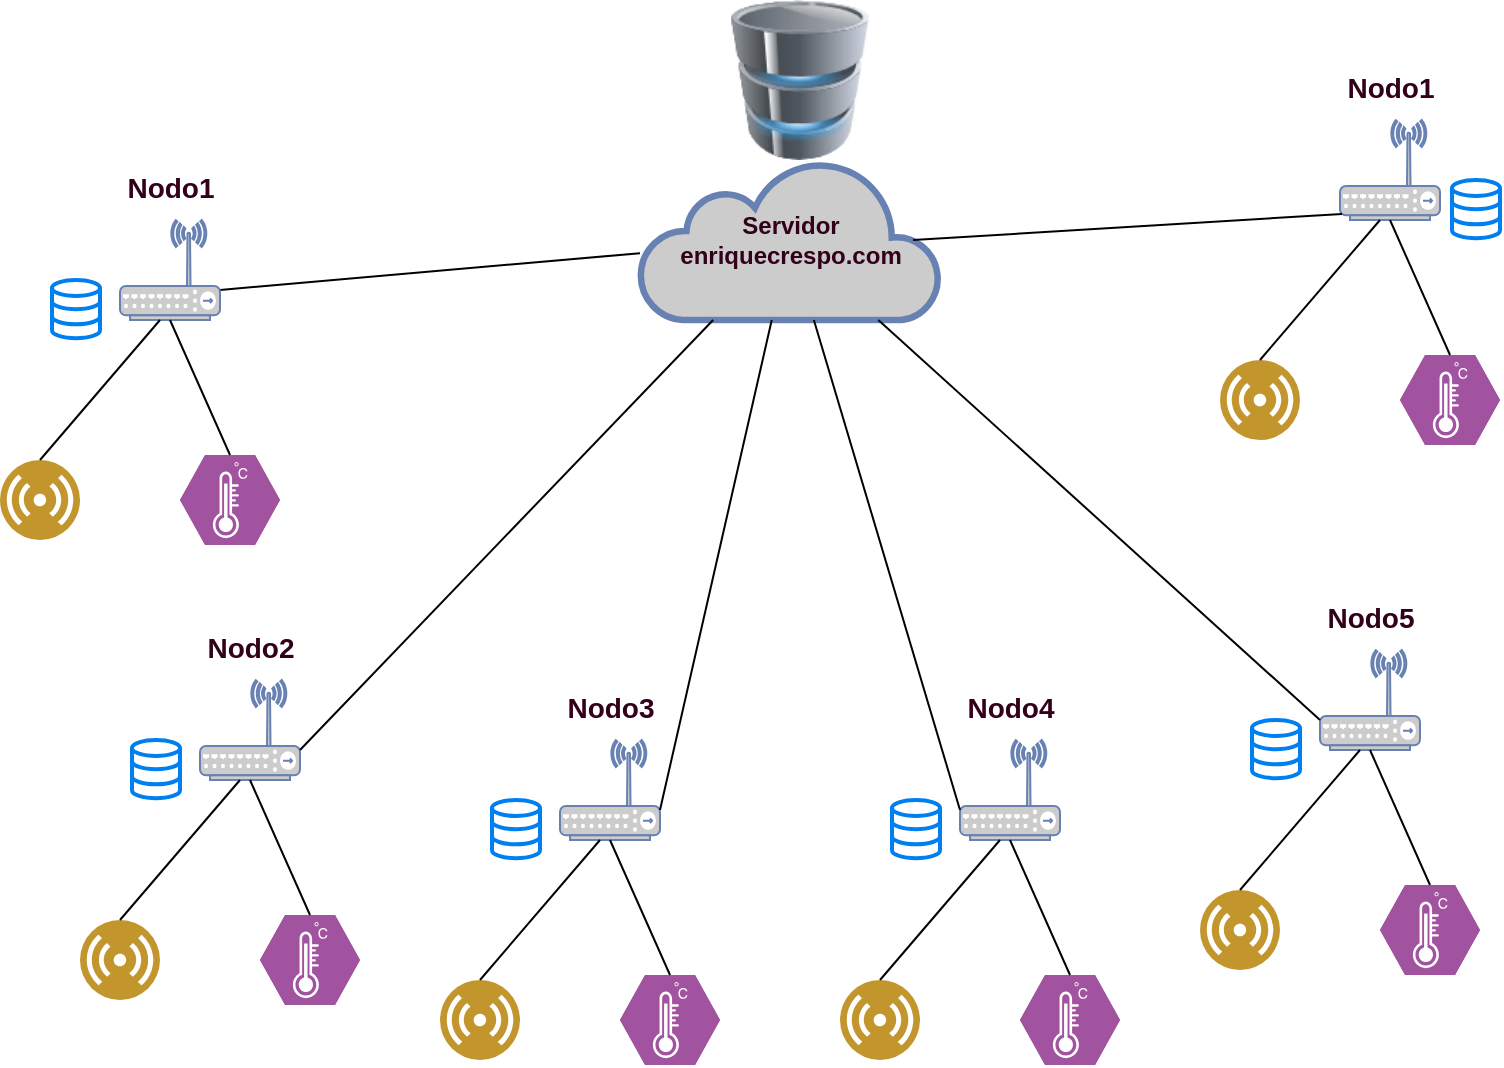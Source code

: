 <mxfile version="15.5.9" type="github">
  <diagram id="uG6C4SZCxsyGisLcuNa7" name="Page-1">
    <mxGraphModel dx="1422" dy="762" grid="1" gridSize="10" guides="1" tooltips="1" connect="1" arrows="1" fold="1" page="1" pageScale="1" pageWidth="827" pageHeight="1169" math="0" shadow="0">
      <root>
        <mxCell id="0" />
        <mxCell id="1" parent="0" />
        <mxCell id="SWcinGQRg0L542iCva06-1" value="&lt;font color=&quot;#33001a&quot;&gt;&lt;b&gt;Servidor&lt;br&gt;enriquecrespo.com&lt;/b&gt;&lt;/font&gt;" style="html=1;outlineConnect=0;fillColor=#CCCCCC;strokeColor=#6881B3;gradientColor=none;gradientDirection=north;strokeWidth=2;shape=mxgraph.networks.cloud;fontColor=#ffffff;" vertex="1" parent="1">
          <mxGeometry x="340" y="350" width="150" height="80" as="geometry" />
        </mxCell>
        <mxCell id="SWcinGQRg0L542iCva06-12" value="" style="endArrow=none;html=1;rounded=0;exitX=1;exitY=0.7;exitDx=0;exitDy=0;exitPerimeter=0;endFill=0;" edge="1" parent="1" source="SWcinGQRg0L542iCva06-2" target="SWcinGQRg0L542iCva06-1">
          <mxGeometry width="50" height="50" relative="1" as="geometry">
            <mxPoint x="390" y="690" as="sourcePoint" />
            <mxPoint x="440" y="640" as="targetPoint" />
          </mxGeometry>
        </mxCell>
        <mxCell id="SWcinGQRg0L542iCva06-23" value="" style="group" vertex="1" connectable="0" parent="1">
          <mxGeometry x="20" y="370" width="140" height="172.5" as="geometry" />
        </mxCell>
        <mxCell id="SWcinGQRg0L542iCva06-3" value="" style="group" vertex="1" connectable="0" parent="SWcinGQRg0L542iCva06-23">
          <mxGeometry x="50" width="60" height="60" as="geometry" />
        </mxCell>
        <mxCell id="kv9eWYFUjMBvoxl4r-xQ-1" value="" style="shape=image;html=1;verticalAlign=top;verticalLabelPosition=bottom;labelBackgroundColor=#ffffff;imageAspect=0;aspect=fixed;image=https://cdn3.iconfinder.com/data/icons/logos-and-brands-adobe/512/272_Raspberry_Pi-128.png" parent="SWcinGQRg0L542iCva06-3" vertex="1">
          <mxGeometry width="40" height="40" as="geometry" />
        </mxCell>
        <mxCell id="SWcinGQRg0L542iCva06-2" value="Nodo1" style="fontColor=#33001A;verticalAlign=bottom;verticalLabelPosition=top;labelPosition=center;align=center;html=1;outlineConnect=0;fillColor=#CCCCCC;strokeColor=#6881B3;gradientColor=none;gradientDirection=north;strokeWidth=2;shape=mxgraph.networks.wireless_hub;fontSize=14;fontStyle=1;spacingBottom=5;" vertex="1" parent="SWcinGQRg0L542iCva06-3">
          <mxGeometry x="10" y="10" width="50" height="50" as="geometry" />
        </mxCell>
        <mxCell id="SWcinGQRg0L542iCva06-7" value="" style="aspect=fixed;perimeter=ellipsePerimeter;html=1;align=center;shadow=0;dashed=0;fontColor=#4277BB;labelBackgroundColor=#ffffff;fontSize=12;spacingTop=3;image;image=img/lib/ibm/users/sensor.svg;" vertex="1" parent="SWcinGQRg0L542iCva06-23">
          <mxGeometry y="130" width="40" height="40" as="geometry" />
        </mxCell>
        <mxCell id="SWcinGQRg0L542iCva06-9" value="" style="verticalLabelPosition=bottom;sketch=0;html=1;fillColor=#A153A0;strokeColor=#ffffff;verticalAlign=top;align=center;points=[[0,0.5,0],[0.125,0.25,0],[0.25,0,0],[0.5,0,0],[0.75,0,0],[0.875,0.25,0],[1,0.5,0],[0.875,0.75,0],[0.75,1,0],[0.5,1,0],[0.125,0.75,0]];pointerEvents=1;shape=mxgraph.cisco_safe.compositeIcon;bgIcon=mxgraph.cisco_safe.design.blank_device;resIcon=mxgraph.cisco_safe.design.sensor;" vertex="1" parent="SWcinGQRg0L542iCva06-23">
          <mxGeometry x="90" y="127.5" width="50" height="45" as="geometry" />
        </mxCell>
        <mxCell id="SWcinGQRg0L542iCva06-19" value="" style="endArrow=none;html=1;rounded=0;exitX=0.5;exitY=0;exitDx=0;exitDy=0;" edge="1" parent="SWcinGQRg0L542iCva06-23" source="SWcinGQRg0L542iCva06-7">
          <mxGeometry width="50" height="50" relative="1" as="geometry">
            <mxPoint x="280" y="110" as="sourcePoint" />
            <mxPoint x="80" y="60" as="targetPoint" />
          </mxGeometry>
        </mxCell>
        <mxCell id="SWcinGQRg0L542iCva06-20" value="" style="endArrow=none;html=1;rounded=0;exitX=0.5;exitY=0;exitDx=0;exitDy=0;exitPerimeter=0;entryX=0.5;entryY=1;entryDx=0;entryDy=0;entryPerimeter=0;" edge="1" parent="SWcinGQRg0L542iCva06-23" source="SWcinGQRg0L542iCva06-9" target="SWcinGQRg0L542iCva06-2">
          <mxGeometry width="50" height="50" relative="1" as="geometry">
            <mxPoint x="280" y="110" as="sourcePoint" />
            <mxPoint x="330" y="60" as="targetPoint" />
          </mxGeometry>
        </mxCell>
        <mxCell id="SWcinGQRg0L542iCva06-21" value="" style="shape=image;html=1;verticalAlign=top;verticalLabelPosition=bottom;labelBackgroundColor=#ffffff;imageAspect=0;aspect=fixed;image=https://cdn1.iconfinder.com/data/icons/innovation-technology-2/512/tech_0007-128.png" vertex="1" parent="SWcinGQRg0L542iCva06-23">
          <mxGeometry x="50" y="90" width="40" height="40" as="geometry" />
        </mxCell>
        <mxCell id="SWcinGQRg0L542iCva06-80" value="" style="html=1;verticalLabelPosition=bottom;align=center;labelBackgroundColor=#ffffff;verticalAlign=top;strokeWidth=2;strokeColor=#0080F0;shadow=0;dashed=0;shape=mxgraph.ios7.icons.data;fontSize=14;fontColor=#33001A;" vertex="1" parent="SWcinGQRg0L542iCva06-23">
          <mxGeometry x="26" y="40" width="24" height="29.1" as="geometry" />
        </mxCell>
        <mxCell id="SWcinGQRg0L542iCva06-24" value="" style="group" vertex="1" connectable="0" parent="1">
          <mxGeometry x="60" y="600" width="140" height="172.5" as="geometry" />
        </mxCell>
        <mxCell id="SWcinGQRg0L542iCva06-25" value="" style="group" vertex="1" connectable="0" parent="SWcinGQRg0L542iCva06-24">
          <mxGeometry x="50" width="60" height="60" as="geometry" />
        </mxCell>
        <mxCell id="SWcinGQRg0L542iCva06-26" value="" style="shape=image;html=1;verticalAlign=top;verticalLabelPosition=bottom;labelBackgroundColor=#ffffff;imageAspect=0;aspect=fixed;image=https://cdn3.iconfinder.com/data/icons/logos-and-brands-adobe/512/272_Raspberry_Pi-128.png;direction=south;" vertex="1" parent="SWcinGQRg0L542iCva06-25">
          <mxGeometry width="40" height="40" as="geometry" />
        </mxCell>
        <mxCell id="SWcinGQRg0L542iCva06-27" value="Nodo2" style="fontColor=#33001A;verticalAlign=bottom;verticalLabelPosition=top;labelPosition=center;align=center;html=1;outlineConnect=0;fillColor=#CCCCCC;strokeColor=#6881B3;gradientColor=none;gradientDirection=north;strokeWidth=2;shape=mxgraph.networks.wireless_hub;fontSize=14;fontStyle=1;spacingBottom=5;" vertex="1" parent="SWcinGQRg0L542iCva06-25">
          <mxGeometry x="10" y="10" width="50" height="50" as="geometry" />
        </mxCell>
        <mxCell id="SWcinGQRg0L542iCva06-28" value="" style="aspect=fixed;perimeter=ellipsePerimeter;html=1;align=center;shadow=0;dashed=0;fontColor=#4277BB;labelBackgroundColor=#ffffff;fontSize=12;spacingTop=3;image;image=img/lib/ibm/users/sensor.svg;" vertex="1" parent="SWcinGQRg0L542iCva06-24">
          <mxGeometry y="130" width="40" height="40" as="geometry" />
        </mxCell>
        <mxCell id="SWcinGQRg0L542iCva06-29" value="" style="verticalLabelPosition=bottom;sketch=0;html=1;fillColor=#A153A0;strokeColor=#ffffff;verticalAlign=top;align=center;points=[[0,0.5,0],[0.125,0.25,0],[0.25,0,0],[0.5,0,0],[0.75,0,0],[0.875,0.25,0],[1,0.5,0],[0.875,0.75,0],[0.75,1,0],[0.5,1,0],[0.125,0.75,0]];pointerEvents=1;shape=mxgraph.cisco_safe.compositeIcon;bgIcon=mxgraph.cisco_safe.design.blank_device;resIcon=mxgraph.cisco_safe.design.sensor;" vertex="1" parent="SWcinGQRg0L542iCva06-24">
          <mxGeometry x="90" y="127.5" width="50" height="45" as="geometry" />
        </mxCell>
        <mxCell id="SWcinGQRg0L542iCva06-30" value="" style="endArrow=none;html=1;rounded=0;exitX=0.5;exitY=0;exitDx=0;exitDy=0;" edge="1" parent="SWcinGQRg0L542iCva06-24" source="SWcinGQRg0L542iCva06-28">
          <mxGeometry width="50" height="50" relative="1" as="geometry">
            <mxPoint x="280" y="110" as="sourcePoint" />
            <mxPoint x="80" y="60" as="targetPoint" />
          </mxGeometry>
        </mxCell>
        <mxCell id="SWcinGQRg0L542iCva06-31" value="" style="endArrow=none;html=1;rounded=0;exitX=0.5;exitY=0;exitDx=0;exitDy=0;exitPerimeter=0;entryX=0.5;entryY=1;entryDx=0;entryDy=0;entryPerimeter=0;" edge="1" parent="SWcinGQRg0L542iCva06-24" source="SWcinGQRg0L542iCva06-29" target="SWcinGQRg0L542iCva06-27">
          <mxGeometry width="50" height="50" relative="1" as="geometry">
            <mxPoint x="280" y="110" as="sourcePoint" />
            <mxPoint x="330" y="60" as="targetPoint" />
          </mxGeometry>
        </mxCell>
        <mxCell id="SWcinGQRg0L542iCva06-32" value="" style="shape=image;html=1;verticalAlign=top;verticalLabelPosition=bottom;labelBackgroundColor=#ffffff;imageAspect=0;aspect=fixed;image=https://cdn1.iconfinder.com/data/icons/innovation-technology-2/512/tech_0007-128.png" vertex="1" parent="SWcinGQRg0L542iCva06-24">
          <mxGeometry x="50" y="90" width="40" height="40" as="geometry" />
        </mxCell>
        <mxCell id="SWcinGQRg0L542iCva06-81" value="" style="html=1;verticalLabelPosition=bottom;align=center;labelBackgroundColor=#ffffff;verticalAlign=top;strokeWidth=2;strokeColor=#0080F0;shadow=0;dashed=0;shape=mxgraph.ios7.icons.data;fontSize=14;fontColor=#33001A;" vertex="1" parent="SWcinGQRg0L542iCva06-24">
          <mxGeometry x="26" y="40" width="24" height="29.1" as="geometry" />
        </mxCell>
        <mxCell id="SWcinGQRg0L542iCva06-35" value="" style="endArrow=none;html=1;rounded=0;fontSize=14;fontColor=#33001A;exitX=1;exitY=0.7;exitDx=0;exitDy=0;exitPerimeter=0;" edge="1" parent="1" source="SWcinGQRg0L542iCva06-27" target="SWcinGQRg0L542iCva06-1">
          <mxGeometry width="50" height="50" relative="1" as="geometry">
            <mxPoint x="400" y="630" as="sourcePoint" />
            <mxPoint x="440" y="630" as="targetPoint" />
          </mxGeometry>
        </mxCell>
        <mxCell id="SWcinGQRg0L542iCva06-36" value="" style="group" vertex="1" connectable="0" parent="1">
          <mxGeometry x="240" y="630" width="140" height="172.5" as="geometry" />
        </mxCell>
        <mxCell id="SWcinGQRg0L542iCva06-37" value="" style="group" vertex="1" connectable="0" parent="SWcinGQRg0L542iCva06-36">
          <mxGeometry x="50" width="60" height="60" as="geometry" />
        </mxCell>
        <mxCell id="SWcinGQRg0L542iCva06-38" value="" style="shape=image;html=1;verticalAlign=top;verticalLabelPosition=bottom;labelBackgroundColor=#ffffff;imageAspect=0;aspect=fixed;image=https://cdn3.iconfinder.com/data/icons/logos-and-brands-adobe/512/272_Raspberry_Pi-128.png" vertex="1" parent="SWcinGQRg0L542iCva06-37">
          <mxGeometry width="40" height="40" as="geometry" />
        </mxCell>
        <mxCell id="SWcinGQRg0L542iCva06-39" value="Nodo3" style="fontColor=#33001A;verticalAlign=bottom;verticalLabelPosition=top;labelPosition=center;align=center;html=1;outlineConnect=0;fillColor=#CCCCCC;strokeColor=#6881B3;gradientColor=none;gradientDirection=north;strokeWidth=2;shape=mxgraph.networks.wireless_hub;fontSize=14;fontStyle=1;spacingBottom=5;" vertex="1" parent="SWcinGQRg0L542iCva06-37">
          <mxGeometry x="10" y="10" width="50" height="50" as="geometry" />
        </mxCell>
        <mxCell id="SWcinGQRg0L542iCva06-40" value="" style="aspect=fixed;perimeter=ellipsePerimeter;html=1;align=center;shadow=0;dashed=0;fontColor=#4277BB;labelBackgroundColor=#ffffff;fontSize=12;spacingTop=3;image;image=img/lib/ibm/users/sensor.svg;" vertex="1" parent="SWcinGQRg0L542iCva06-36">
          <mxGeometry y="130" width="40" height="40" as="geometry" />
        </mxCell>
        <mxCell id="SWcinGQRg0L542iCva06-41" value="" style="verticalLabelPosition=bottom;sketch=0;html=1;fillColor=#A153A0;strokeColor=#ffffff;verticalAlign=top;align=center;points=[[0,0.5,0],[0.125,0.25,0],[0.25,0,0],[0.5,0,0],[0.75,0,0],[0.875,0.25,0],[1,0.5,0],[0.875,0.75,0],[0.75,1,0],[0.5,1,0],[0.125,0.75,0]];pointerEvents=1;shape=mxgraph.cisco_safe.compositeIcon;bgIcon=mxgraph.cisco_safe.design.blank_device;resIcon=mxgraph.cisco_safe.design.sensor;" vertex="1" parent="SWcinGQRg0L542iCva06-36">
          <mxGeometry x="90" y="127.5" width="50" height="45" as="geometry" />
        </mxCell>
        <mxCell id="SWcinGQRg0L542iCva06-42" value="" style="endArrow=none;html=1;rounded=0;exitX=0.5;exitY=0;exitDx=0;exitDy=0;" edge="1" parent="SWcinGQRg0L542iCva06-36" source="SWcinGQRg0L542iCva06-40">
          <mxGeometry width="50" height="50" relative="1" as="geometry">
            <mxPoint x="280" y="110" as="sourcePoint" />
            <mxPoint x="80" y="60" as="targetPoint" />
          </mxGeometry>
        </mxCell>
        <mxCell id="SWcinGQRg0L542iCva06-43" value="" style="endArrow=none;html=1;rounded=0;exitX=0.5;exitY=0;exitDx=0;exitDy=0;exitPerimeter=0;entryX=0.5;entryY=1;entryDx=0;entryDy=0;entryPerimeter=0;" edge="1" parent="SWcinGQRg0L542iCva06-36" source="SWcinGQRg0L542iCva06-41" target="SWcinGQRg0L542iCva06-39">
          <mxGeometry width="50" height="50" relative="1" as="geometry">
            <mxPoint x="280" y="110" as="sourcePoint" />
            <mxPoint x="330" y="60" as="targetPoint" />
          </mxGeometry>
        </mxCell>
        <mxCell id="SWcinGQRg0L542iCva06-44" value="" style="shape=image;html=1;verticalAlign=top;verticalLabelPosition=bottom;labelBackgroundColor=#ffffff;imageAspect=0;aspect=fixed;image=https://cdn1.iconfinder.com/data/icons/innovation-technology-2/512/tech_0007-128.png" vertex="1" parent="SWcinGQRg0L542iCva06-36">
          <mxGeometry x="50" y="90" width="40" height="40" as="geometry" />
        </mxCell>
        <mxCell id="SWcinGQRg0L542iCva06-82" value="" style="html=1;verticalLabelPosition=bottom;align=center;labelBackgroundColor=#ffffff;verticalAlign=top;strokeWidth=2;strokeColor=#0080F0;shadow=0;dashed=0;shape=mxgraph.ios7.icons.data;fontSize=14;fontColor=#33001A;" vertex="1" parent="SWcinGQRg0L542iCva06-36">
          <mxGeometry x="26" y="40" width="24" height="29.1" as="geometry" />
        </mxCell>
        <mxCell id="SWcinGQRg0L542iCva06-46" value="" style="group" vertex="1" connectable="0" parent="1">
          <mxGeometry x="440" y="630" width="140" height="172.5" as="geometry" />
        </mxCell>
        <mxCell id="SWcinGQRg0L542iCva06-47" value="" style="group" vertex="1" connectable="0" parent="SWcinGQRg0L542iCva06-46">
          <mxGeometry x="50" width="60" height="60" as="geometry" />
        </mxCell>
        <mxCell id="SWcinGQRg0L542iCva06-48" value="" style="shape=image;html=1;verticalAlign=top;verticalLabelPosition=bottom;labelBackgroundColor=#ffffff;imageAspect=0;aspect=fixed;image=https://cdn3.iconfinder.com/data/icons/logos-and-brands-adobe/512/272_Raspberry_Pi-128.png" vertex="1" parent="SWcinGQRg0L542iCva06-47">
          <mxGeometry width="40" height="40" as="geometry" />
        </mxCell>
        <mxCell id="SWcinGQRg0L542iCva06-49" value="Nodo4" style="fontColor=#33001A;verticalAlign=bottom;verticalLabelPosition=top;labelPosition=center;align=center;html=1;outlineConnect=0;fillColor=#CCCCCC;strokeColor=#6881B3;gradientColor=none;gradientDirection=north;strokeWidth=2;shape=mxgraph.networks.wireless_hub;fontSize=14;fontStyle=1;spacingBottom=5;" vertex="1" parent="SWcinGQRg0L542iCva06-47">
          <mxGeometry x="10" y="10" width="50" height="50" as="geometry" />
        </mxCell>
        <mxCell id="SWcinGQRg0L542iCva06-76" style="edgeStyle=orthogonalEdgeStyle;rounded=0;orthogonalLoop=1;jettySize=auto;html=1;exitX=0.5;exitY=1;exitDx=0;exitDy=0;exitPerimeter=0;fontSize=14;fontColor=#33001A;endArrow=none;endFill=0;" edge="1" parent="SWcinGQRg0L542iCva06-47" source="SWcinGQRg0L542iCva06-49" target="SWcinGQRg0L542iCva06-49">
          <mxGeometry relative="1" as="geometry" />
        </mxCell>
        <mxCell id="SWcinGQRg0L542iCva06-50" value="" style="aspect=fixed;perimeter=ellipsePerimeter;html=1;align=center;shadow=0;dashed=0;fontColor=#4277BB;labelBackgroundColor=#ffffff;fontSize=12;spacingTop=3;image;image=img/lib/ibm/users/sensor.svg;" vertex="1" parent="SWcinGQRg0L542iCva06-46">
          <mxGeometry y="130" width="40" height="40" as="geometry" />
        </mxCell>
        <mxCell id="SWcinGQRg0L542iCva06-51" value="" style="verticalLabelPosition=bottom;sketch=0;html=1;fillColor=#A153A0;strokeColor=#ffffff;verticalAlign=top;align=center;points=[[0,0.5,0],[0.125,0.25,0],[0.25,0,0],[0.5,0,0],[0.75,0,0],[0.875,0.25,0],[1,0.5,0],[0.875,0.75,0],[0.75,1,0],[0.5,1,0],[0.125,0.75,0]];pointerEvents=1;shape=mxgraph.cisco_safe.compositeIcon;bgIcon=mxgraph.cisco_safe.design.blank_device;resIcon=mxgraph.cisco_safe.design.sensor;" vertex="1" parent="SWcinGQRg0L542iCva06-46">
          <mxGeometry x="90" y="127.5" width="50" height="45" as="geometry" />
        </mxCell>
        <mxCell id="SWcinGQRg0L542iCva06-52" value="" style="endArrow=none;html=1;rounded=0;exitX=0.5;exitY=0;exitDx=0;exitDy=0;" edge="1" parent="SWcinGQRg0L542iCva06-46" source="SWcinGQRg0L542iCva06-50">
          <mxGeometry width="50" height="50" relative="1" as="geometry">
            <mxPoint x="280" y="110" as="sourcePoint" />
            <mxPoint x="80" y="60" as="targetPoint" />
          </mxGeometry>
        </mxCell>
        <mxCell id="SWcinGQRg0L542iCva06-53" value="" style="endArrow=none;html=1;rounded=0;exitX=0.5;exitY=0;exitDx=0;exitDy=0;exitPerimeter=0;entryX=0.5;entryY=1;entryDx=0;entryDy=0;entryPerimeter=0;" edge="1" parent="SWcinGQRg0L542iCva06-46" source="SWcinGQRg0L542iCva06-51" target="SWcinGQRg0L542iCva06-49">
          <mxGeometry width="50" height="50" relative="1" as="geometry">
            <mxPoint x="280" y="110" as="sourcePoint" />
            <mxPoint x="330" y="60" as="targetPoint" />
          </mxGeometry>
        </mxCell>
        <mxCell id="SWcinGQRg0L542iCva06-54" value="" style="shape=image;html=1;verticalAlign=top;verticalLabelPosition=bottom;labelBackgroundColor=#ffffff;imageAspect=0;aspect=fixed;image=https://cdn1.iconfinder.com/data/icons/innovation-technology-2/512/tech_0007-128.png" vertex="1" parent="SWcinGQRg0L542iCva06-46">
          <mxGeometry x="50" y="90" width="40" height="40" as="geometry" />
        </mxCell>
        <mxCell id="SWcinGQRg0L542iCva06-83" value="" style="html=1;verticalLabelPosition=bottom;align=center;labelBackgroundColor=#ffffff;verticalAlign=top;strokeWidth=2;strokeColor=#0080F0;shadow=0;dashed=0;shape=mxgraph.ios7.icons.data;fontSize=14;fontColor=#33001A;" vertex="1" parent="SWcinGQRg0L542iCva06-46">
          <mxGeometry x="26" y="40" width="24" height="29.1" as="geometry" />
        </mxCell>
        <mxCell id="SWcinGQRg0L542iCva06-55" value="" style="group" vertex="1" connectable="0" parent="1">
          <mxGeometry x="620" y="585" width="140" height="172.5" as="geometry" />
        </mxCell>
        <mxCell id="SWcinGQRg0L542iCva06-56" value="" style="group" vertex="1" connectable="0" parent="SWcinGQRg0L542iCva06-55">
          <mxGeometry x="50" width="60" height="60" as="geometry" />
        </mxCell>
        <mxCell id="SWcinGQRg0L542iCva06-57" value="" style="shape=image;html=1;verticalAlign=top;verticalLabelPosition=bottom;labelBackgroundColor=#ffffff;imageAspect=0;aspect=fixed;image=https://cdn3.iconfinder.com/data/icons/logos-and-brands-adobe/512/272_Raspberry_Pi-128.png" vertex="1" parent="SWcinGQRg0L542iCva06-56">
          <mxGeometry width="40" height="40" as="geometry" />
        </mxCell>
        <mxCell id="SWcinGQRg0L542iCva06-58" value="Nodo5" style="fontColor=#33001A;verticalAlign=bottom;verticalLabelPosition=top;labelPosition=center;align=center;html=1;outlineConnect=0;fillColor=#CCCCCC;strokeColor=#6881B3;gradientColor=none;gradientDirection=north;strokeWidth=2;shape=mxgraph.networks.wireless_hub;fontSize=14;fontStyle=1;spacingBottom=5;" vertex="1" parent="SWcinGQRg0L542iCva06-56">
          <mxGeometry x="10" y="10" width="50" height="50" as="geometry" />
        </mxCell>
        <mxCell id="SWcinGQRg0L542iCva06-59" value="" style="aspect=fixed;perimeter=ellipsePerimeter;html=1;align=center;shadow=0;dashed=0;fontColor=#4277BB;labelBackgroundColor=#ffffff;fontSize=12;spacingTop=3;image;image=img/lib/ibm/users/sensor.svg;" vertex="1" parent="SWcinGQRg0L542iCva06-55">
          <mxGeometry y="130" width="40" height="40" as="geometry" />
        </mxCell>
        <mxCell id="SWcinGQRg0L542iCva06-60" value="" style="verticalLabelPosition=bottom;sketch=0;html=1;fillColor=#A153A0;strokeColor=#ffffff;verticalAlign=top;align=center;points=[[0,0.5,0],[0.125,0.25,0],[0.25,0,0],[0.5,0,0],[0.75,0,0],[0.875,0.25,0],[1,0.5,0],[0.875,0.75,0],[0.75,1,0],[0.5,1,0],[0.125,0.75,0]];pointerEvents=1;shape=mxgraph.cisco_safe.compositeIcon;bgIcon=mxgraph.cisco_safe.design.blank_device;resIcon=mxgraph.cisco_safe.design.sensor;" vertex="1" parent="SWcinGQRg0L542iCva06-55">
          <mxGeometry x="90" y="127.5" width="50" height="45" as="geometry" />
        </mxCell>
        <mxCell id="SWcinGQRg0L542iCva06-61" value="" style="endArrow=none;html=1;rounded=0;exitX=0.5;exitY=0;exitDx=0;exitDy=0;" edge="1" parent="SWcinGQRg0L542iCva06-55" source="SWcinGQRg0L542iCva06-59">
          <mxGeometry width="50" height="50" relative="1" as="geometry">
            <mxPoint x="280" y="110" as="sourcePoint" />
            <mxPoint x="80" y="60" as="targetPoint" />
          </mxGeometry>
        </mxCell>
        <mxCell id="SWcinGQRg0L542iCva06-62" value="" style="endArrow=none;html=1;rounded=0;exitX=0.5;exitY=0;exitDx=0;exitDy=0;exitPerimeter=0;entryX=0.5;entryY=1;entryDx=0;entryDy=0;entryPerimeter=0;" edge="1" parent="SWcinGQRg0L542iCva06-55" source="SWcinGQRg0L542iCva06-60" target="SWcinGQRg0L542iCva06-58">
          <mxGeometry width="50" height="50" relative="1" as="geometry">
            <mxPoint x="280" y="110" as="sourcePoint" />
            <mxPoint x="330" y="60" as="targetPoint" />
          </mxGeometry>
        </mxCell>
        <mxCell id="SWcinGQRg0L542iCva06-63" value="" style="shape=image;html=1;verticalAlign=top;verticalLabelPosition=bottom;labelBackgroundColor=#ffffff;imageAspect=0;aspect=fixed;image=https://cdn1.iconfinder.com/data/icons/innovation-technology-2/512/tech_0007-128.png" vertex="1" parent="SWcinGQRg0L542iCva06-55">
          <mxGeometry x="50" y="90" width="40" height="40" as="geometry" />
        </mxCell>
        <mxCell id="SWcinGQRg0L542iCva06-84" value="" style="html=1;verticalLabelPosition=bottom;align=center;labelBackgroundColor=#ffffff;verticalAlign=top;strokeWidth=2;strokeColor=#0080F0;shadow=0;dashed=0;shape=mxgraph.ios7.icons.data;fontSize=14;fontColor=#33001A;" vertex="1" parent="SWcinGQRg0L542iCva06-55">
          <mxGeometry x="26" y="45" width="24" height="29.1" as="geometry" />
        </mxCell>
        <mxCell id="SWcinGQRg0L542iCva06-64" value="" style="endArrow=none;html=1;rounded=0;fontSize=14;fontColor=#33001A;exitX=1;exitY=0.7;exitDx=0;exitDy=0;exitPerimeter=0;" edge="1" parent="1" source="SWcinGQRg0L542iCva06-39" target="SWcinGQRg0L542iCva06-1">
          <mxGeometry width="50" height="50" relative="1" as="geometry">
            <mxPoint x="390" y="680" as="sourcePoint" />
            <mxPoint x="440" y="630" as="targetPoint" />
          </mxGeometry>
        </mxCell>
        <mxCell id="SWcinGQRg0L542iCva06-65" value="" style="group" vertex="1" connectable="0" parent="1">
          <mxGeometry x="630" y="320" width="140" height="172.5" as="geometry" />
        </mxCell>
        <mxCell id="SWcinGQRg0L542iCva06-66" value="" style="group" vertex="1" connectable="0" parent="SWcinGQRg0L542iCva06-65">
          <mxGeometry x="50" width="60" height="60" as="geometry" />
        </mxCell>
        <mxCell id="SWcinGQRg0L542iCva06-67" value="" style="shape=image;html=1;verticalAlign=top;verticalLabelPosition=bottom;labelBackgroundColor=#ffffff;imageAspect=0;aspect=fixed;image=https://cdn3.iconfinder.com/data/icons/logos-and-brands-adobe/512/272_Raspberry_Pi-128.png" vertex="1" parent="SWcinGQRg0L542iCva06-66">
          <mxGeometry width="40" height="40" as="geometry" />
        </mxCell>
        <mxCell id="SWcinGQRg0L542iCva06-68" value="Nodo1" style="fontColor=#33001A;verticalAlign=bottom;verticalLabelPosition=top;labelPosition=center;align=center;html=1;outlineConnect=0;fillColor=#CCCCCC;strokeColor=#6881B3;gradientColor=none;gradientDirection=north;strokeWidth=2;shape=mxgraph.networks.wireless_hub;fontSize=14;fontStyle=1;spacingBottom=5;" vertex="1" parent="SWcinGQRg0L542iCva06-66">
          <mxGeometry x="10" y="10" width="50" height="50" as="geometry" />
        </mxCell>
        <mxCell id="SWcinGQRg0L542iCva06-69" value="" style="aspect=fixed;perimeter=ellipsePerimeter;html=1;align=center;shadow=0;dashed=0;fontColor=#4277BB;labelBackgroundColor=#ffffff;fontSize=12;spacingTop=3;image;image=img/lib/ibm/users/sensor.svg;" vertex="1" parent="SWcinGQRg0L542iCva06-65">
          <mxGeometry y="130" width="40" height="40" as="geometry" />
        </mxCell>
        <mxCell id="SWcinGQRg0L542iCva06-70" value="" style="verticalLabelPosition=bottom;sketch=0;html=1;fillColor=#A153A0;strokeColor=#ffffff;verticalAlign=top;align=center;points=[[0,0.5,0],[0.125,0.25,0],[0.25,0,0],[0.5,0,0],[0.75,0,0],[0.875,0.25,0],[1,0.5,0],[0.875,0.75,0],[0.75,1,0],[0.5,1,0],[0.125,0.75,0]];pointerEvents=1;shape=mxgraph.cisco_safe.compositeIcon;bgIcon=mxgraph.cisco_safe.design.blank_device;resIcon=mxgraph.cisco_safe.design.sensor;" vertex="1" parent="SWcinGQRg0L542iCva06-65">
          <mxGeometry x="90" y="127.5" width="50" height="45" as="geometry" />
        </mxCell>
        <mxCell id="SWcinGQRg0L542iCva06-71" value="" style="endArrow=none;html=1;rounded=0;exitX=0.5;exitY=0;exitDx=0;exitDy=0;" edge="1" parent="SWcinGQRg0L542iCva06-65" source="SWcinGQRg0L542iCva06-69">
          <mxGeometry width="50" height="50" relative="1" as="geometry">
            <mxPoint x="280" y="110" as="sourcePoint" />
            <mxPoint x="80" y="60" as="targetPoint" />
          </mxGeometry>
        </mxCell>
        <mxCell id="SWcinGQRg0L542iCva06-72" value="" style="endArrow=none;html=1;rounded=0;exitX=0.5;exitY=0;exitDx=0;exitDy=0;exitPerimeter=0;entryX=0.5;entryY=1;entryDx=0;entryDy=0;entryPerimeter=0;" edge="1" parent="SWcinGQRg0L542iCva06-65" source="SWcinGQRg0L542iCva06-70" target="SWcinGQRg0L542iCva06-68">
          <mxGeometry width="50" height="50" relative="1" as="geometry">
            <mxPoint x="280" y="110" as="sourcePoint" />
            <mxPoint x="330" y="60" as="targetPoint" />
          </mxGeometry>
        </mxCell>
        <mxCell id="SWcinGQRg0L542iCva06-73" value="" style="shape=image;html=1;verticalAlign=top;verticalLabelPosition=bottom;labelBackgroundColor=#ffffff;imageAspect=0;aspect=fixed;image=https://cdn1.iconfinder.com/data/icons/innovation-technology-2/512/tech_0007-128.png" vertex="1" parent="SWcinGQRg0L542iCva06-65">
          <mxGeometry x="50" y="90" width="40" height="40" as="geometry" />
        </mxCell>
        <mxCell id="SWcinGQRg0L542iCva06-85" value="" style="html=1;verticalLabelPosition=bottom;align=center;labelBackgroundColor=#ffffff;verticalAlign=top;strokeWidth=2;strokeColor=#0080F0;shadow=0;dashed=0;shape=mxgraph.ios7.icons.data;fontSize=14;fontColor=#33001A;" vertex="1" parent="SWcinGQRg0L542iCva06-65">
          <mxGeometry x="116" y="40" width="24" height="29.1" as="geometry" />
        </mxCell>
        <mxCell id="SWcinGQRg0L542iCva06-77" value="" style="endArrow=none;html=1;rounded=0;fontSize=14;fontColor=#33001A;exitX=0;exitY=0.7;exitDx=0;exitDy=0;exitPerimeter=0;" edge="1" parent="1" source="SWcinGQRg0L542iCva06-49" target="SWcinGQRg0L542iCva06-1">
          <mxGeometry width="50" height="50" relative="1" as="geometry">
            <mxPoint x="390" y="710" as="sourcePoint" />
            <mxPoint x="440" y="660" as="targetPoint" />
          </mxGeometry>
        </mxCell>
        <mxCell id="SWcinGQRg0L542iCva06-78" value="" style="endArrow=none;html=1;rounded=0;fontSize=14;fontColor=#33001A;entryX=0;entryY=0.7;entryDx=0;entryDy=0;entryPerimeter=0;" edge="1" parent="1" source="SWcinGQRg0L542iCva06-1" target="SWcinGQRg0L542iCva06-58">
          <mxGeometry width="50" height="50" relative="1" as="geometry">
            <mxPoint x="390" y="710" as="sourcePoint" />
            <mxPoint x="440" y="660" as="targetPoint" />
          </mxGeometry>
        </mxCell>
        <mxCell id="SWcinGQRg0L542iCva06-79" value="" style="endArrow=none;html=1;rounded=0;fontSize=14;fontColor=#33001A;entryX=0.02;entryY=0.94;entryDx=0;entryDy=0;entryPerimeter=0;exitX=0.91;exitY=0.5;exitDx=0;exitDy=0;exitPerimeter=0;" edge="1" parent="1" source="SWcinGQRg0L542iCva06-1" target="SWcinGQRg0L542iCva06-68">
          <mxGeometry width="50" height="50" relative="1" as="geometry">
            <mxPoint x="390" y="710" as="sourcePoint" />
            <mxPoint x="440" y="660" as="targetPoint" />
          </mxGeometry>
        </mxCell>
        <mxCell id="SWcinGQRg0L542iCva06-86" value="" style="image;html=1;image=img/lib/clip_art/computers/Database_128x128.png;fontSize=14;fontColor=#33001A;" vertex="1" parent="1">
          <mxGeometry x="380" y="270" width="80" height="80" as="geometry" />
        </mxCell>
      </root>
    </mxGraphModel>
  </diagram>
</mxfile>
